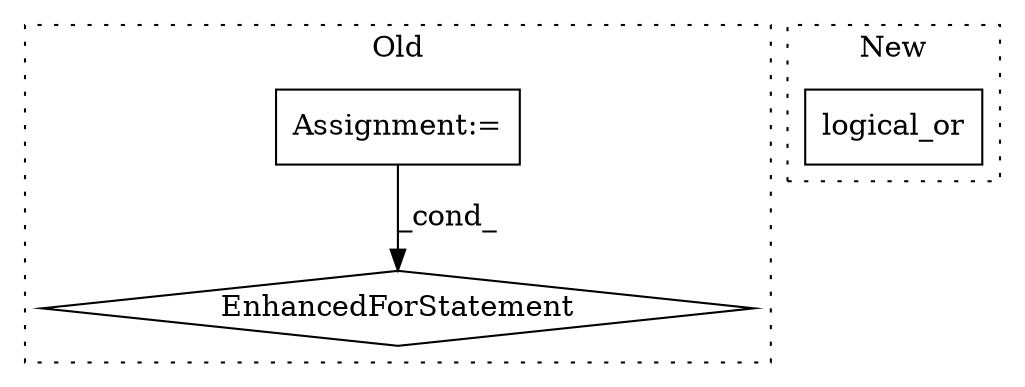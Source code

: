 digraph G {
subgraph cluster0 {
1 [label="EnhancedForStatement" a="70" s="837,904" l="53,2" shape="diamond"];
3 [label="Assignment:=" a="7" s="837,904" l="53,2" shape="box"];
label = "Old";
style="dotted";
}
subgraph cluster1 {
2 [label="logical_or" a="32" s="1176,1202" l="11,1" shape="box"];
label = "New";
style="dotted";
}
3 -> 1 [label="_cond_"];
}